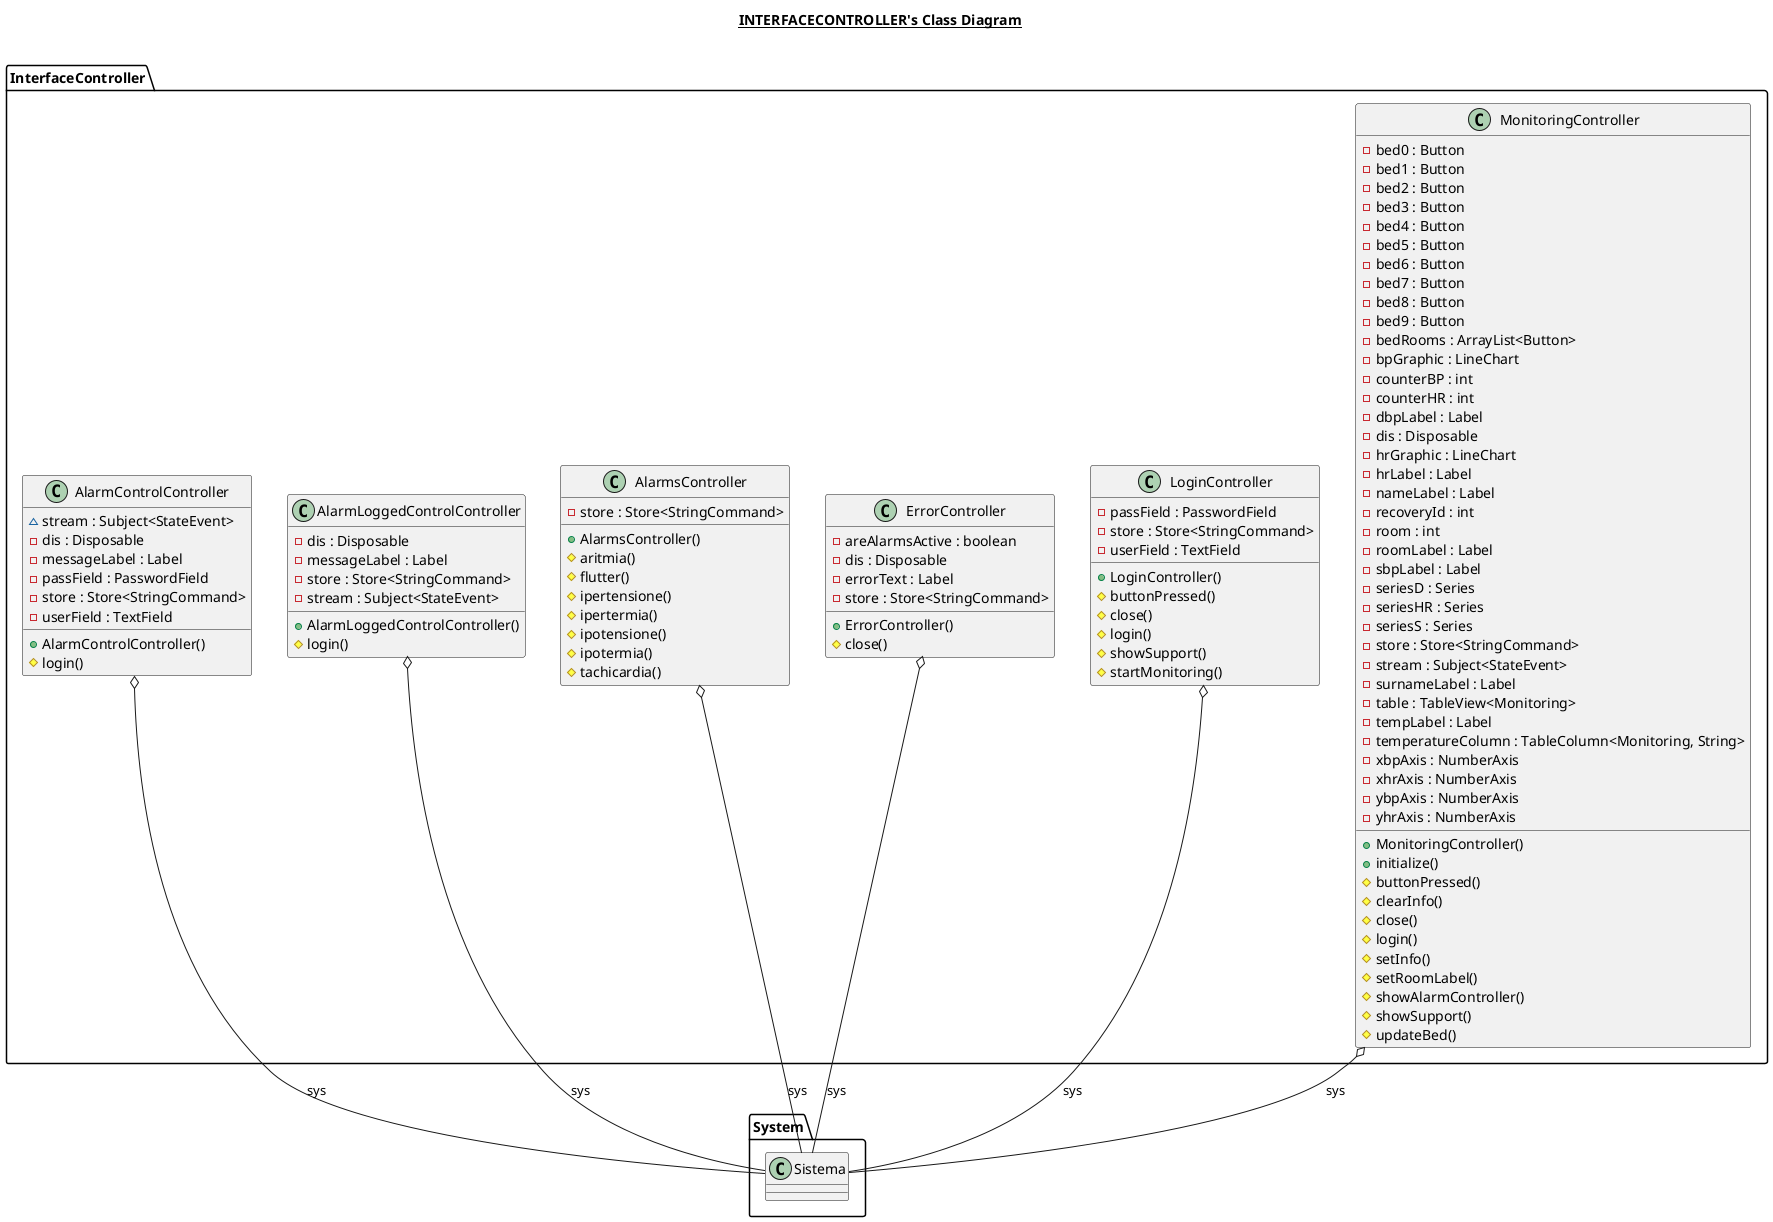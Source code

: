 @startuml

title __INTERFACECONTROLLER's Class Diagram__\n

      class InterfaceController.AlarmControlController {
          ~ stream : Subject<StateEvent>
          - dis : Disposable
          - messageLabel : Label
          - passField : PasswordField
          - store : Store<StringCommand>
          - userField : TextField
          + AlarmControlController()
          # login()
      }


      class InterfaceController.AlarmLoggedControlController {
          - dis : Disposable
          - messageLabel : Label
          - store : Store<StringCommand>
          - stream : Subject<StateEvent>
          + AlarmLoggedControlController()
          # login()
      }


      class InterfaceController.AlarmsController {
          - store : Store<StringCommand>
          + AlarmsController()
          # aritmia()
          # flutter()
          # ipertensione()
          # ipertermia()
          # ipotensione()
          # ipotermia()
          # tachicardia()
      }


      class InterfaceController.ErrorController {
          - areAlarmsActive : boolean
          - dis : Disposable
          - errorText : Label
          - store : Store<StringCommand>
          + ErrorController()
          # close()
      }


      class InterfaceController.LoginController {
          - passField : PasswordField
          - store : Store<StringCommand>
          - userField : TextField
          + LoginController()
          # buttonPressed()
          # close()
          # login()
          # showSupport()
          # startMonitoring()
      }


      class InterfaceController.MonitoringController {
          - bed0 : Button
          - bed1 : Button
          - bed2 : Button
          - bed3 : Button
          - bed4 : Button
          - bed5 : Button
          - bed6 : Button
          - bed7 : Button
          - bed8 : Button
          - bed9 : Button
          - bedRooms : ArrayList<Button>
          - bpGraphic : LineChart
          - counterBP : int
          - counterHR : int
          - dbpLabel : Label
          - dis : Disposable
          - hrGraphic : LineChart
          - hrLabel : Label
          - nameLabel : Label
          - recoveryId : int
          - room : int
          - roomLabel : Label
          - sbpLabel : Label
          - seriesD : Series
          - seriesHR : Series
          - seriesS : Series
          - store : Store<StringCommand>
          - stream : Subject<StateEvent>
          - surnameLabel : Label
          - table : TableView<Monitoring>
          - tempLabel : Label
          - temperatureColumn : TableColumn<Monitoring, String>
          - xbpAxis : NumberAxis
          - xhrAxis : NumberAxis
          - ybpAxis : NumberAxis
          - yhrAxis : NumberAxis
          + MonitoringController()
          + initialize()
          # buttonPressed()
          # clearInfo()
          # close()
          # login()
          # setInfo()
          # setRoomLabel()
          # showAlarmController()
          # showSupport()
          # updateBed()
      }

  InterfaceController.AlarmControlController o-- System.Sistema : sys
  InterfaceController.AlarmLoggedControlController o-- System.Sistema : sys
  InterfaceController.AlarmsController o-- System.Sistema : sys
  InterfaceController.ErrorController o-- System.Sistema : sys
  InterfaceController.LoginController o-- System.Sistema : sys
  InterfaceController.MonitoringController o-- System.Sistema : sys

@enduml
